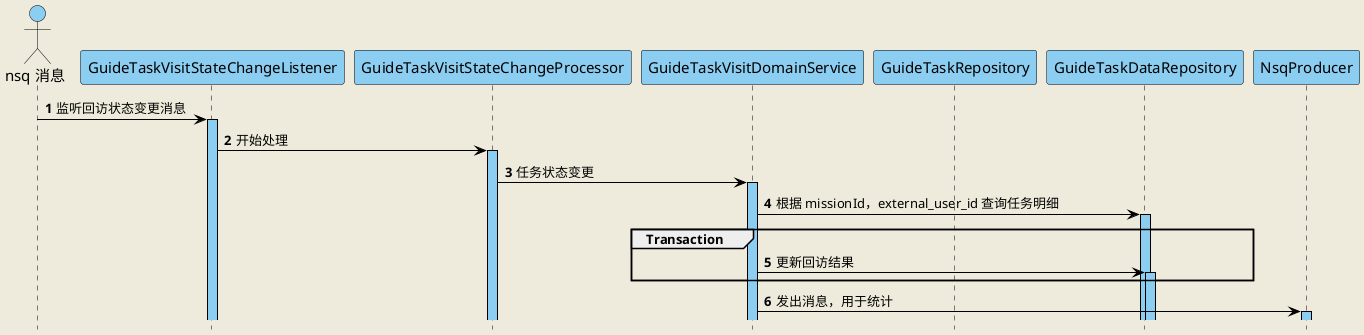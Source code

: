 @startuml
'https://plantuml.com/sequence-diagram
hide footbox
skinparam backgroundColor #EEEBDC
autoActivate on
autonumber

skinparam sequence {
ArrowColor black
ActorBorderColor black
LifeLineBorderColor black
LifeLineBackgroundColor #8CCEF1

ParticipantBorderColor black
ParticipantBackgroundColor #8CCEF1
'ParticipantFontName Impact
ParticipantFontSize 15
ParticipantFontColor black

ActorBackgroundColor #8CCEF1
ActorFontColor black
ActorFontSize 15
ActorFontName Aapex
}


actor "nsq 消息" as nsq
Participant GuideTaskVisitStateChangeListener as guideTaskVisitStateChangeListener
Participant GuideTaskVisitStateChangeProcessor as guideTaskVisitStateChangeProcessor
Participant GuideTaskVisitDomainService as guideTaskVisitDomainService
Participant GuideTaskRepository as guideTaskRepository
Participant GuideTaskDataRepository as guideTaskDataRepository
Participant NsqProducer as nsqProducer

nsq -> guideTaskVisitStateChangeListener : 监听回访状态变更消息

guideTaskVisitStateChangeListener -> guideTaskVisitStateChangeProcessor : 开始处理

guideTaskVisitStateChangeProcessor -> guideTaskVisitDomainService : 任务状态变更

guideTaskVisitDomainService -> guideTaskDataRepository : 根据 missionId，external_user_id 查询任务明细

group Transaction
    guideTaskVisitDomainService -> guideTaskDataRepository : 更新回访结果
end group

guideTaskVisitDomainService -> nsqProducer : 发出消息，用于统计

@enduml